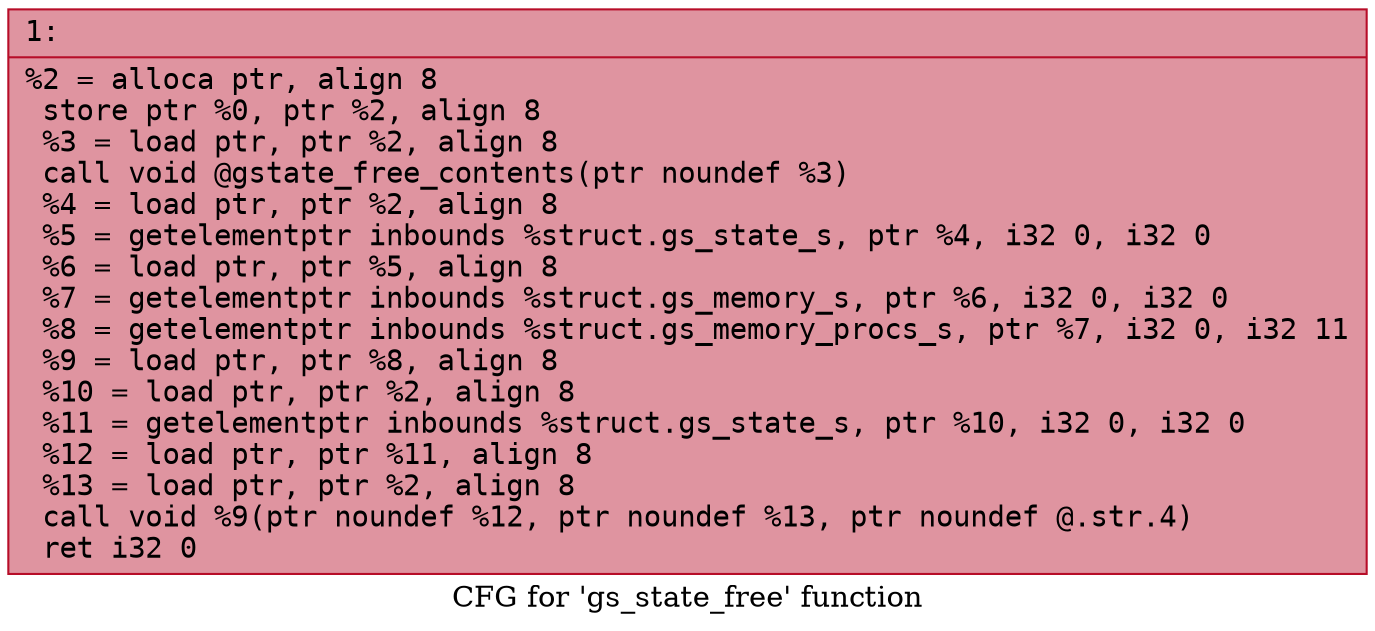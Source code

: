 digraph "CFG for 'gs_state_free' function" {
	label="CFG for 'gs_state_free' function";

	Node0x600000de4730 [shape=record,color="#b70d28ff", style=filled, fillcolor="#b70d2870" fontname="Courier",label="{1:\l|  %2 = alloca ptr, align 8\l  store ptr %0, ptr %2, align 8\l  %3 = load ptr, ptr %2, align 8\l  call void @gstate_free_contents(ptr noundef %3)\l  %4 = load ptr, ptr %2, align 8\l  %5 = getelementptr inbounds %struct.gs_state_s, ptr %4, i32 0, i32 0\l  %6 = load ptr, ptr %5, align 8\l  %7 = getelementptr inbounds %struct.gs_memory_s, ptr %6, i32 0, i32 0\l  %8 = getelementptr inbounds %struct.gs_memory_procs_s, ptr %7, i32 0, i32 11\l  %9 = load ptr, ptr %8, align 8\l  %10 = load ptr, ptr %2, align 8\l  %11 = getelementptr inbounds %struct.gs_state_s, ptr %10, i32 0, i32 0\l  %12 = load ptr, ptr %11, align 8\l  %13 = load ptr, ptr %2, align 8\l  call void %9(ptr noundef %12, ptr noundef %13, ptr noundef @.str.4)\l  ret i32 0\l}"];
}
